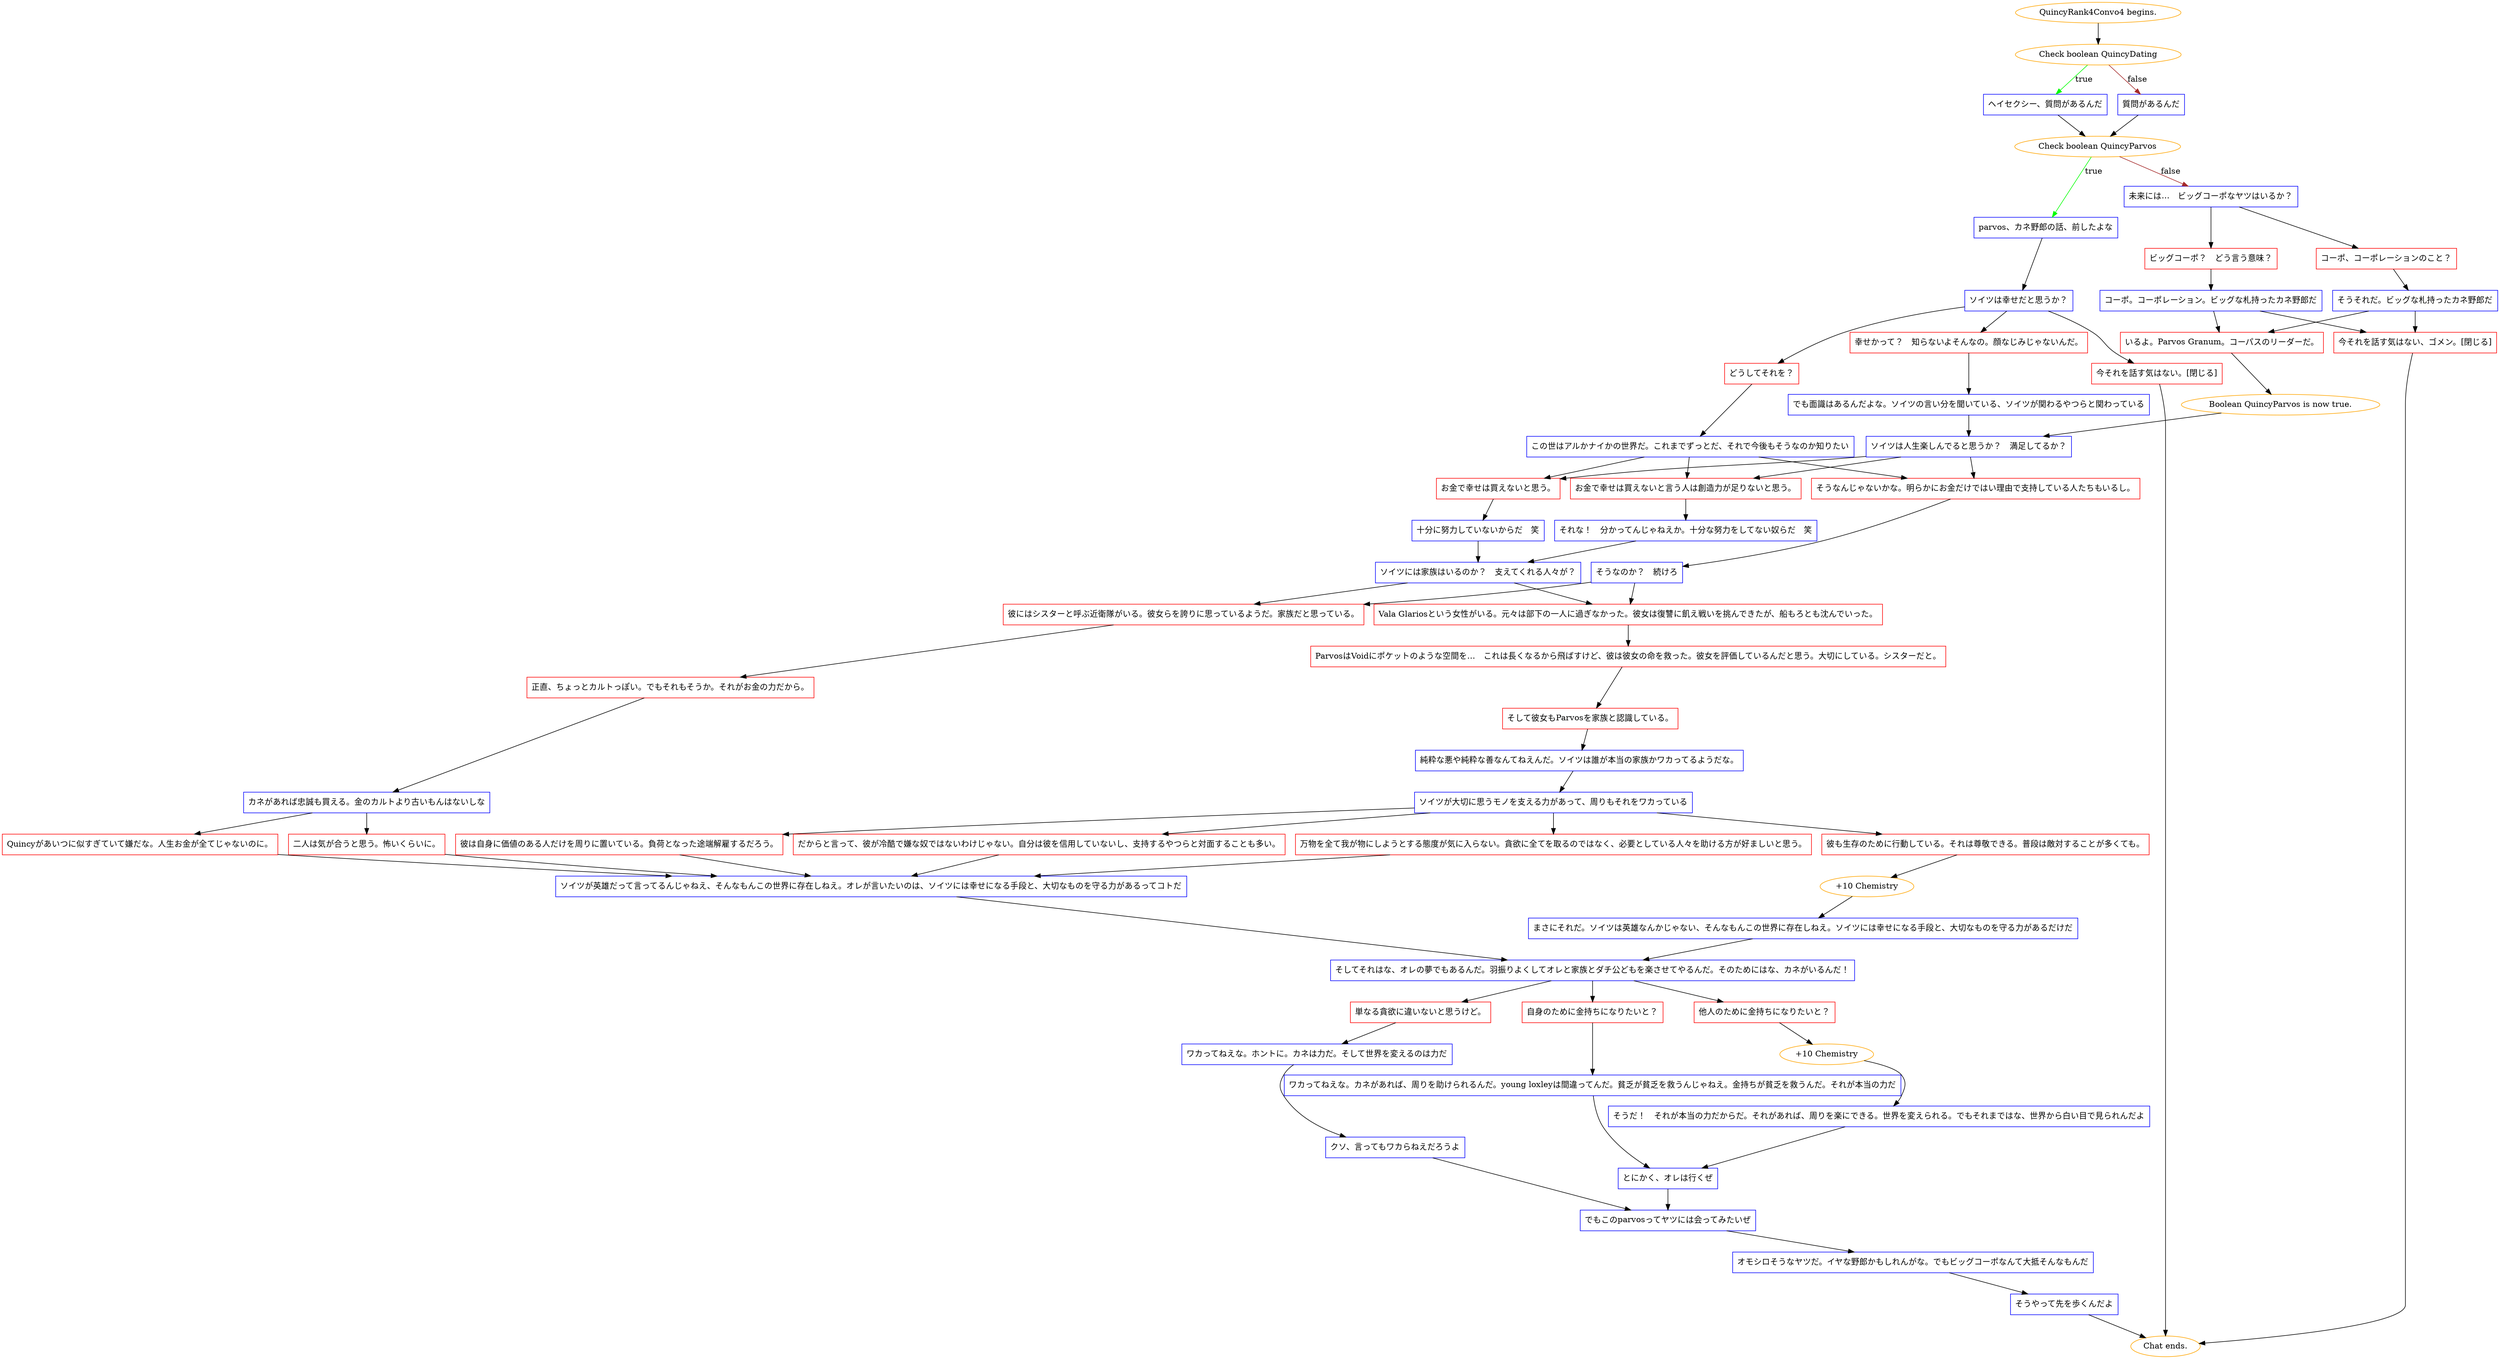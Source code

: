 digraph {
	"QuincyRank4Convo4 begins." [color=orange];
		"QuincyRank4Convo4 begins." -> j1225974393;
	j1225974393 [label="Check boolean QuincyDating",color=orange];
		j1225974393 -> j2468662562 [label=true,color=green];
		j1225974393 -> j1496529300 [label=false,color=brown];
	j2468662562 [label="ヘイセクシー、質問があるんだ",shape=box,color=blue];
		j2468662562 -> j729270467;
	j1496529300 [label="質問があるんだ",shape=box,color=blue];
		j1496529300 -> j729270467;
	j729270467 [label="Check boolean QuincyParvos",color=orange];
		j729270467 -> j2653889070 [label=true,color=green];
		j729270467 -> j1390071417 [label=false,color=brown];
	j2653889070 [label="parvos、カネ野郎の話、前したよな",shape=box,color=blue];
		j2653889070 -> j4133600019;
	j1390071417 [label="未来には…　ビッグコーポなヤツはいるか？",shape=box,color=blue];
		j1390071417 -> j2721767978;
		j1390071417 -> j4068571144;
	j4133600019 [label="ソイツは幸せだと思うか？",shape=box,color=blue];
		j4133600019 -> j3907733199;
		j4133600019 -> j779998902;
		j4133600019 -> j478456769;
	j2721767978 [label="ビッグコーポ？　どう言う意味？",shape=box,color=red];
		j2721767978 -> j821505690;
	j4068571144 [label="コーポ、コーポレーションのこと？",shape=box,color=red];
		j4068571144 -> j2426119618;
	j3907733199 [label="幸せかって？　知らないよそんなの。顔なじみじゃないんだ。",shape=box,color=red];
		j3907733199 -> j2236499813;
	j779998902 [label="どうしてそれを？",shape=box,color=red];
		j779998902 -> j1228780968;
	j478456769 [label="今それを話す気はない。[閉じる]",shape=box,color=red];
		j478456769 -> "Chat ends.";
	j821505690 [label="コーポ。コーポレーション。ビッグな札持ったカネ野郎だ",shape=box,color=blue];
		j821505690 -> j4239156708;
		j821505690 -> j557310221;
	j2426119618 [label="そうそれだ。ビッグな札持ったカネ野郎だ",shape=box,color=blue];
		j2426119618 -> j4239156708;
		j2426119618 -> j557310221;
	j2236499813 [label="でも面識はあるんだよな。ソイツの言い分を聞いている、ソイツが関わるやつらと関わっている",shape=box,color=blue];
		j2236499813 -> j665095026;
	j1228780968 [label="この世はアルかナイかの世界だ。これまでずっとだ、それで今後もそうなのか知りたい",shape=box,color=blue];
		j1228780968 -> j2855474360;
		j1228780968 -> j2902969801;
		j1228780968 -> j1714271168;
	"Chat ends." [color=orange];
	j4239156708 [label="いるよ。Parvos Granum。コーパスのリーダーだ。",shape=box,color=red];
		j4239156708 -> j681943884;
	j557310221 [label="今それを話す気はない、ゴメン。[閉じる]",shape=box,color=red];
		j557310221 -> "Chat ends.";
	j665095026 [label="ソイツは人生楽しんでると思うか？　満足してるか？",shape=box,color=blue];
		j665095026 -> j2855474360;
		j665095026 -> j2902969801;
		j665095026 -> j1714271168;
	j2855474360 [label="お金で幸せは買えないと思う。",shape=box,color=red];
		j2855474360 -> j360879991;
	j2902969801 [label="お金で幸せは買えないと言う人は創造力が足りないと思う。",shape=box,color=red];
		j2902969801 -> j62745915;
	j1714271168 [label="そうなんじゃないかな。明らかにお金だけではい理由で支持している人たちもいるし。",shape=box,color=red];
		j1714271168 -> j1317971624;
	j681943884 [label="Boolean QuincyParvos is now true.",color=orange];
		j681943884 -> j665095026;
	j360879991 [label="十分に努力していないからだ　笑",shape=box,color=blue];
		j360879991 -> j406078002;
	j62745915 [label="それな！　分かってんじゃねえか。十分な努力をしてない奴らだ　笑",shape=box,color=blue];
		j62745915 -> j406078002;
	j1317971624 [label="そうなのか？　続けろ",shape=box,color=blue];
		j1317971624 -> j1062841770;
		j1317971624 -> j2467456561;
	j406078002 [label="ソイツには家族はいるのか？　支えてくれる人々が？",shape=box,color=blue];
		j406078002 -> j1062841770;
		j406078002 -> j2467456561;
	j1062841770 [label="Vala Glariosという女性がいる。元々は部下の一人に過ぎなかった。彼女は復讐に飢え戦いを挑んできたが、船もろとも沈んでいった。",shape=box,color=red];
		j1062841770 -> j173677959;
	j2467456561 [label="彼にはシスターと呼ぶ近衛隊がいる。彼女らを誇りに思っているようだ。家族だと思っている。",shape=box,color=red];
		j2467456561 -> j2786379287;
	j173677959 [label="ParvosはVoidにポケットのような空間を…　これは長くなるから飛ばすけど、彼は彼女の命を救った。彼女を評価しているんだと思う。大切にしている。シスターだと。",shape=box,color=red];
		j173677959 -> j3628263082;
	j2786379287 [label="正直、ちょっとカルトっぽい。でもそれもそうか。それがお金の力だから。",shape=box,color=red];
		j2786379287 -> j315547184;
	j3628263082 [label="そして彼女もParvosを家族と認識している。",shape=box,color=red];
		j3628263082 -> j3139429048;
	j315547184 [label="カネがあれば忠誠も買える。金のカルトより古いもんはないしな",shape=box,color=blue];
		j315547184 -> j1065773378;
		j315547184 -> j144502792;
	j3139429048 [label="純粋な悪や純粋な善なんてねえんだ。ソイツは誰が本当の家族かワカってるようだな。",shape=box,color=blue];
		j3139429048 -> j3219357920;
	j1065773378 [label="Quincyがあいつに似すぎていて嫌だな。人生お金が全てじゃないのに。",shape=box,color=red];
		j1065773378 -> j3744532288;
	j144502792 [label="二人は気が合うと思う。怖いくらいに。",shape=box,color=red];
		j144502792 -> j3744532288;
	j3219357920 [label="ソイツが大切に思うモノを支える力があって、周りもそれをワカっている",shape=box,color=blue];
		j3219357920 -> j679530624;
		j3219357920 -> j2906646133;
		j3219357920 -> j3501755577;
		j3219357920 -> j285171742;
	j3744532288 [label="ソイツが英雄だって言ってるんじゃねえ、そんなもんこの世界に存在しねえ。オレが言いたいのは、ソイツには幸せになる手段と、大切なものを守る力があるってコトだ",shape=box,color=blue];
		j3744532288 -> j1233467746;
	j679530624 [label="彼も生存のために行動している。それは尊敬できる。普段は敵対することが多くても。",shape=box,color=red];
		j679530624 -> j3093636341;
	j2906646133 [label="彼は自身に価値のある人だけを周りに置いている。負荷となった途端解雇するだろう。",shape=box,color=red];
		j2906646133 -> j3744532288;
	j3501755577 [label="だからと言って、彼が冷酷で嫌な奴ではないわけじゃない。自分は彼を信用していないし、支持するやつらと対面することも多い。",shape=box,color=red];
		j3501755577 -> j3744532288;
	j285171742 [label="万物を全て我が物にしようとする態度が気に入らない。貪欲に全てを取るのではなく、必要としている人々を助ける方が好ましいと思う。",shape=box,color=red];
		j285171742 -> j3744532288;
	j1233467746 [label="そしてそれはな、オレの夢でもあるんだ。羽振りよくしてオレと家族とダチ公どもを楽させてやるんだ。そのためにはな、カネがいるんだ！",shape=box,color=blue];
		j1233467746 -> j625932039;
		j1233467746 -> j2617139035;
		j1233467746 -> j2875920907;
	j3093636341 [label="+10 Chemistry",color=orange];
		j3093636341 -> j2540259286;
	j625932039 [label="他人のために金持ちになりたいと？",shape=box,color=red];
		j625932039 -> j2575797153;
	j2617139035 [label="自身のために金持ちになりたいと？",shape=box,color=red];
		j2617139035 -> j3789811109;
	j2875920907 [label="単なる貪欲に違いないと思うけど。",shape=box,color=red];
		j2875920907 -> j2929224259;
	j2540259286 [label="まさにそれだ。ソイツは英雄なんかじゃない、そんなもんこの世界に存在しねえ。ソイツには幸せになる手段と、大切なものを守る力があるだけだ",shape=box,color=blue];
		j2540259286 -> j1233467746;
	j2575797153 [label="+10 Chemistry",color=orange];
		j2575797153 -> j3978029729;
	j3789811109 [label="ワカってねえな。カネがあれば、周りを助けられるんだ。young loxleyは間違ってんだ。貧乏が貧乏を救うんじゃねえ。金持ちが貧乏を救うんだ。それが本当の力だ",shape=box,color=blue];
		j3789811109 -> j582537622;
	j2929224259 [label="ワカってねえな。ホントに。カネは力だ。そして世界を変えるのは力だ",shape=box,color=blue];
		j2929224259 -> j3086952187;
	j3978029729 [label="そうだ！　それが本当の力だからだ。それがあれば、周りを楽にできる。世界を変えられる。でもそれまではな、世界から白い目で見られんだよ",shape=box,color=blue];
		j3978029729 -> j582537622;
	j582537622 [label="とにかく、オレは行くぜ",shape=box,color=blue];
		j582537622 -> j2080711587;
	j3086952187 [label="クソ、言ってもワカらねえだろうよ",shape=box,color=blue];
		j3086952187 -> j2080711587;
	j2080711587 [label="でもこのparvosってヤツには会ってみたいぜ",shape=box,color=blue];
		j2080711587 -> j284247964;
	j284247964 [label="オモシロそうなヤツだ。イヤな野郎かもしれんがな。でもビッグコーポなんて大抵そんなもんだ",shape=box,color=blue];
		j284247964 -> j1568689958;
	j1568689958 [label="そうやって先を歩くんだよ",shape=box,color=blue];
		j1568689958 -> "Chat ends.";
}